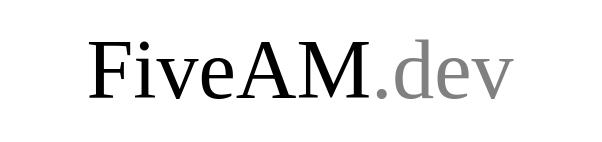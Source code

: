 <mxfile>
    <diagram id="oAhtXoeJJQtdEXDMf4JZ" name="Page-1">
        <mxGraphModel dx="350" dy="330" grid="1" gridSize="10" guides="1" tooltips="1" connect="1" arrows="1" fold="1" page="1" pageScale="1" pageWidth="827" pageHeight="1169" math="0" shadow="0">
            <root>
                <mxCell id="0"/>
                <mxCell id="1" parent="0"/>
                <mxCell id="2" value="&lt;font style=&quot;font-size: 42px&quot; face=&quot;Tahoma&quot;&gt;FiveAM&lt;font color=&quot;#808080&quot;&gt;.dev&lt;/font&gt;&lt;/font&gt;" style="text;html=1;strokeColor=none;fillColor=none;align=center;verticalAlign=middle;whiteSpace=wrap;rounded=0;fontFamily=League Gothic;fontSource=https%3A%2F%2Ffonts.googleapis.com%2Fcss%3Ffamily%3DLeague%2BGothic;" parent="1" vertex="1">
                    <mxGeometry x="250" y="400" width="300" height="70" as="geometry"/>
                </mxCell>
            </root>
        </mxGraphModel>
    </diagram>
</mxfile>